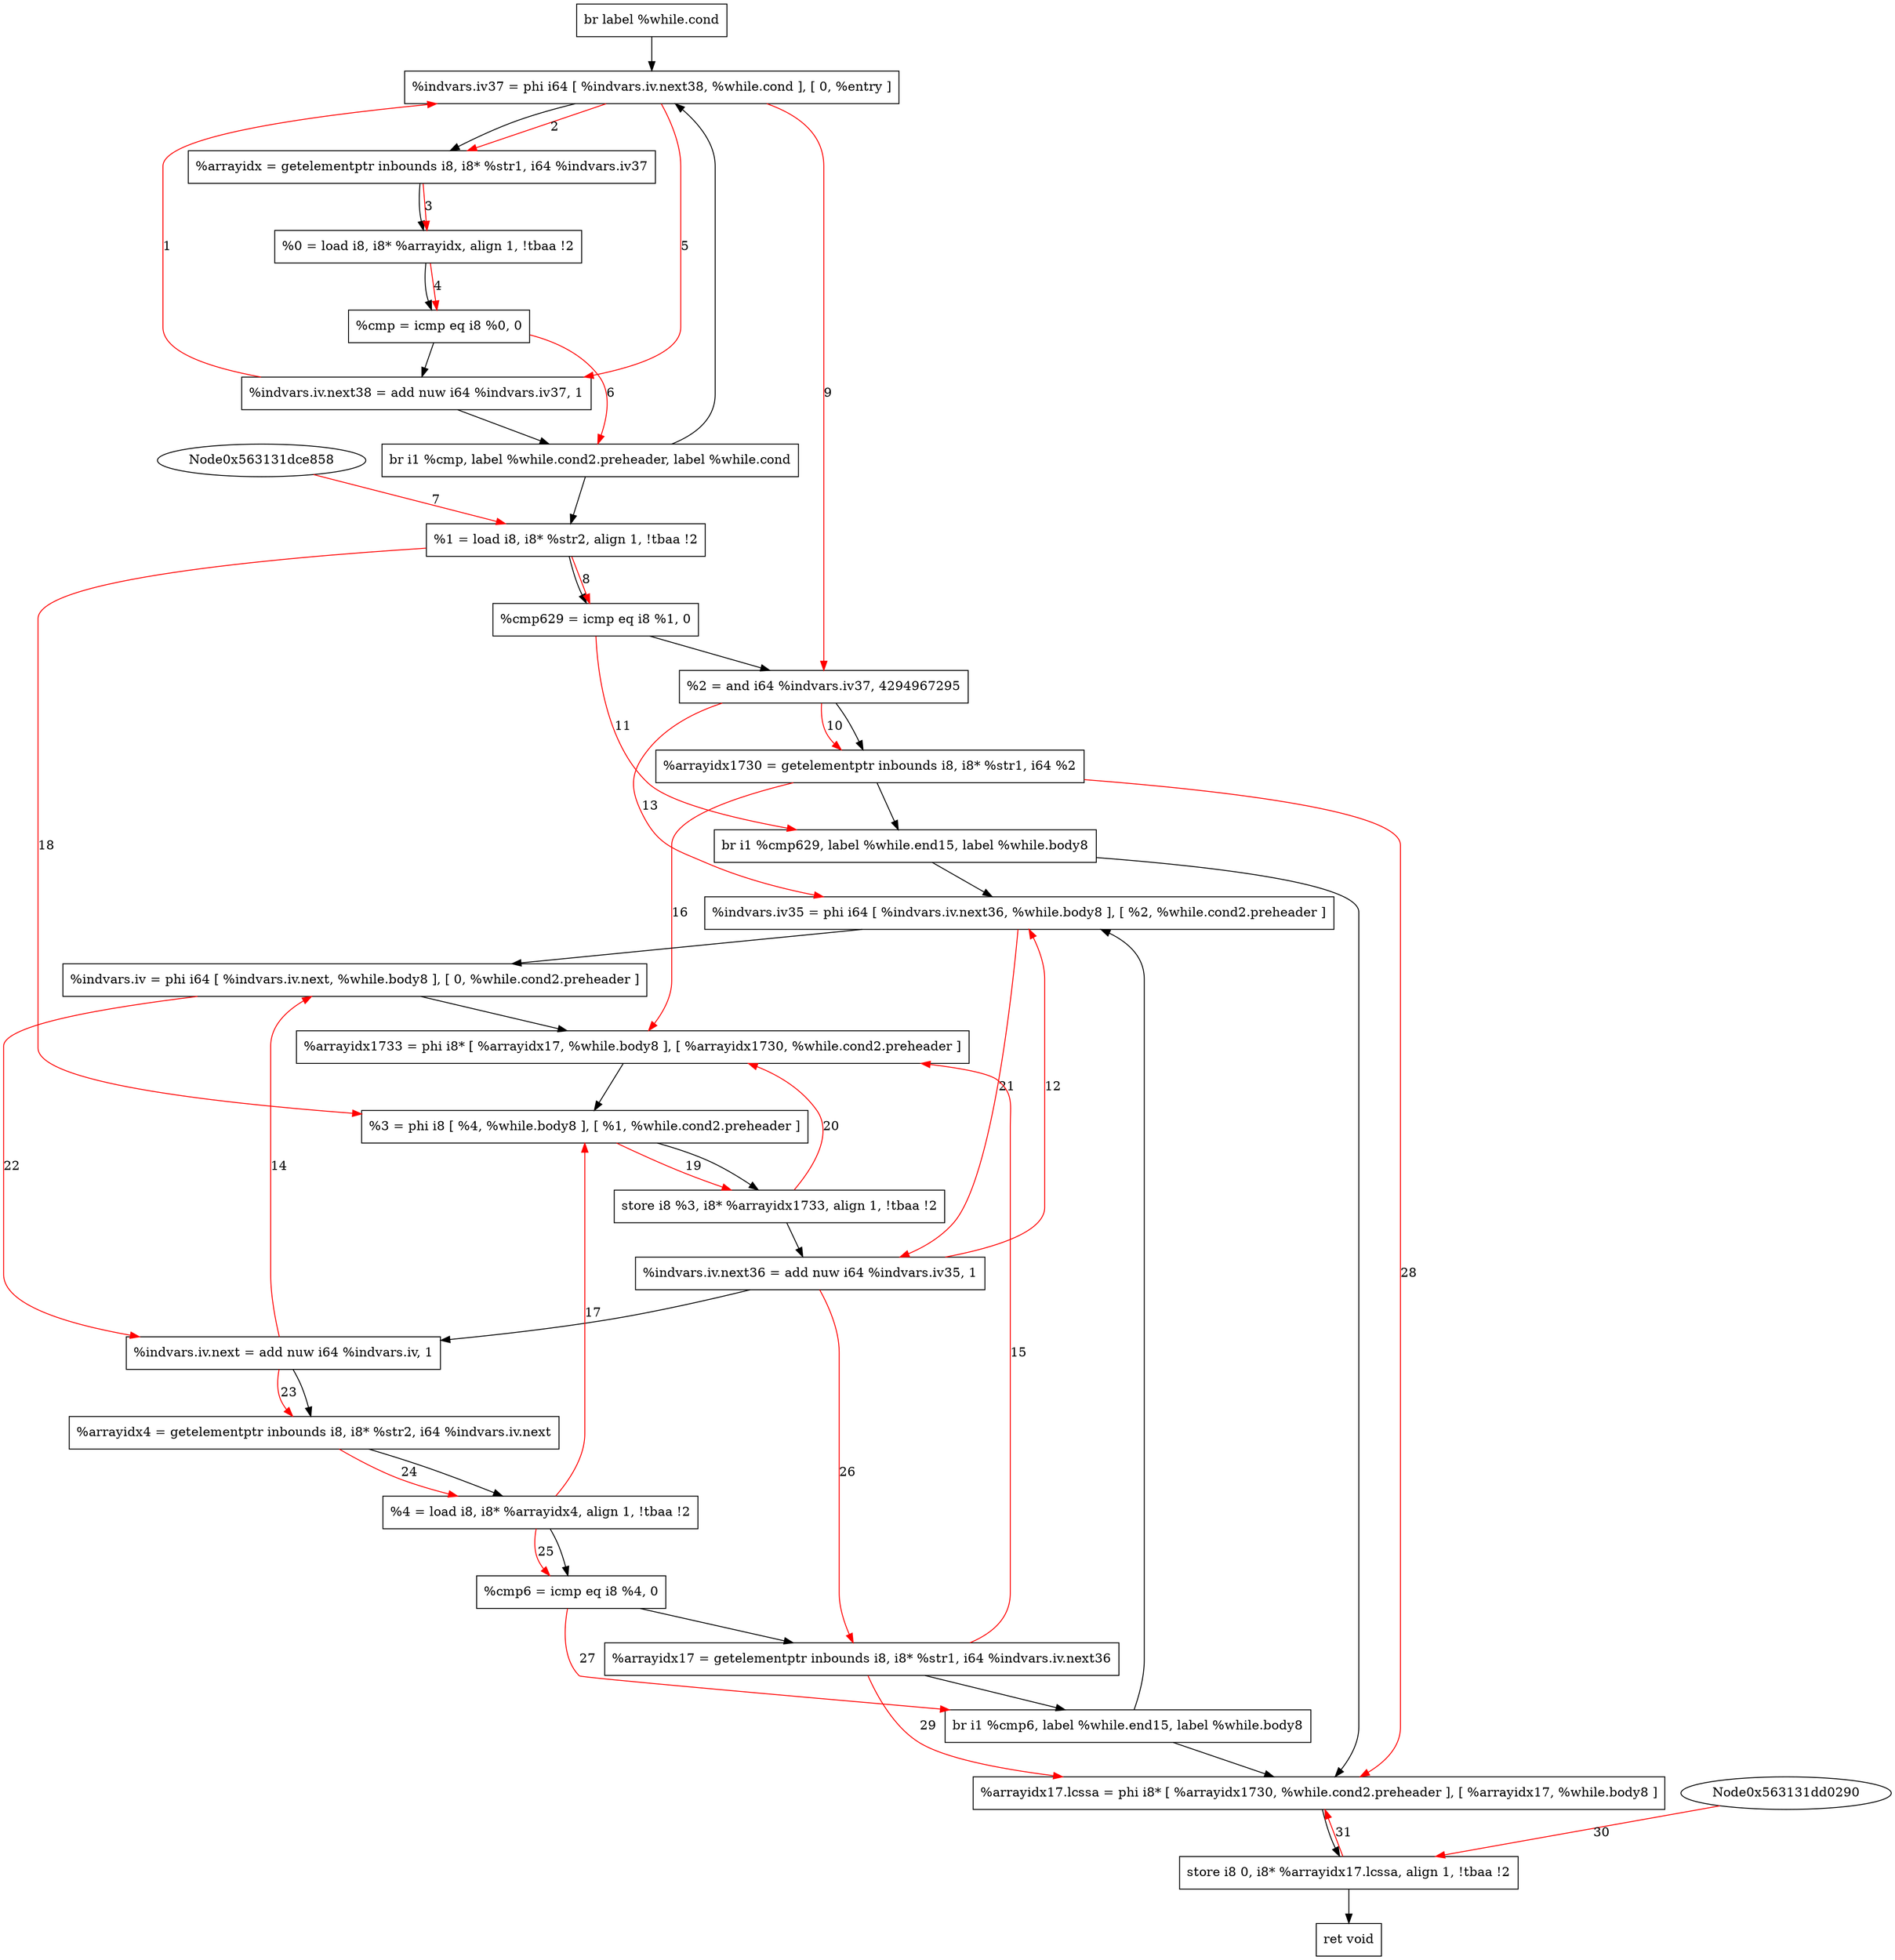 digraph "CDFG for'func' function" {
	Node0x563131dceaf8[shape=record, label="  br label %while.cond"]
	Node0x563131dcf1e8[shape=record, label="  %indvars.iv37 = phi i64 [ %indvars.iv.next38, %while.cond ], [ 0, %entry ]"]
	Node0x563131dcf2e0[shape=record, label="  %arrayidx = getelementptr inbounds i8, i8* %str1, i64 %indvars.iv37"]
	Node0x563131dcf378[shape=record, label="  %0 = load i8, i8* %arrayidx, align 1, !tbaa !2"]
	Node0x563131dd02f0[shape=record, label="  %cmp = icmp eq i8 %0, 0"]
	Node0x563131dd03e0[shape=record, label="  %indvars.iv.next38 = add nuw i64 %indvars.iv37, 1"]
	Node0x563131d57db8[shape=record, label="  br i1 %cmp, label %while.cond2.preheader, label %while.cond"]
	Node0x563131dcea18[shape=record, label="  %1 = load i8, i8* %str2, align 1, !tbaa !2"]
	Node0x563131dd0ae0[shape=record, label="  %cmp629 = icmp eq i8 %1, 0"]
	Node0x563131dd0b50[shape=record, label="  %2 = and i64 %indvars.iv37, 4294967295"]
	Node0x563131dd0bf0[shape=record, label="  %arrayidx1730 = getelementptr inbounds i8, i8* %str1, i64 %2"]
	Node0x563131d63228[shape=record, label="  br i1 %cmp629, label %while.end15, label %while.body8"]
	Node0x563131dd1068[shape=record, label="  %indvars.iv35 = phi i64 [ %indvars.iv.next36, %while.body8 ], [ %2, %while.cond2.preheader ]"]
	Node0x563131dd11f8[shape=record, label="  %indvars.iv = phi i64 [ %indvars.iv.next, %while.body8 ], [ 0, %while.cond2.preheader ]"]
	Node0x563131dd1388[shape=record, label="  %arrayidx1733 = phi i8* [ %arrayidx17, %while.body8 ], [ %arrayidx1730, %while.cond2.preheader ]"]
	Node0x563131dd14c8[shape=record, label="  %3 = phi i8 [ %4, %while.body8 ], [ %1, %while.cond2.preheader ]"]
	Node0x563131dd1590[shape=record, label="  store i8 %3, i8* %arrayidx1733, align 1, !tbaa !2"]
	Node0x563131dd1610[shape=record, label="  %indvars.iv.next36 = add nuw i64 %indvars.iv35, 1"]
	Node0x563131dd1680[shape=record, label="  %indvars.iv.next = add nuw i64 %indvars.iv, 1"]
	Node0x563131dd16f0[shape=record, label="  %arrayidx4 = getelementptr inbounds i8, i8* %str2, i64 %indvars.iv.next"]
	Node0x563131dd1148[shape=record, label="  %4 = load i8, i8* %arrayidx4, align 1, !tbaa !2"]
	Node0x563131dd17c0[shape=record, label="  %cmp6 = icmp eq i8 %4, 0"]
	Node0x563131dd1830[shape=record, label="  %arrayidx17 = getelementptr inbounds i8, i8* %str1, i64 %indvars.iv.next36"]
	Node0x563131d63348[shape=record, label="  br i1 %cmp6, label %while.end15, label %while.body8"]
	Node0x563131dd1888[shape=record, label="  %arrayidx17.lcssa = phi i8* [ %arrayidx1730, %while.cond2.preheader ], [ %arrayidx17, %while.body8 ]"]
	Node0x563131dd1950[shape=record, label="  store i8 0, i8* %arrayidx17.lcssa, align 1, !tbaa !2"]
	Node0x563131dd1420[shape=record, label="  ret void"]
	Node0x563131dceaf8 -> Node0x563131dcf1e8
	Node0x563131dcf1e8 -> Node0x563131dcf2e0
	Node0x563131dcf2e0 -> Node0x563131dcf378
	Node0x563131dcf378 -> Node0x563131dd02f0
	Node0x563131dd02f0 -> Node0x563131dd03e0
	Node0x563131dd03e0 -> Node0x563131d57db8
	Node0x563131d57db8 -> Node0x563131dcea18
	Node0x563131d57db8 -> Node0x563131dcf1e8
	Node0x563131dcea18 -> Node0x563131dd0ae0
	Node0x563131dd0ae0 -> Node0x563131dd0b50
	Node0x563131dd0b50 -> Node0x563131dd0bf0
	Node0x563131dd0bf0 -> Node0x563131d63228
	Node0x563131d63228 -> Node0x563131dd1888
	Node0x563131d63228 -> Node0x563131dd1068
	Node0x563131dd1068 -> Node0x563131dd11f8
	Node0x563131dd11f8 -> Node0x563131dd1388
	Node0x563131dd1388 -> Node0x563131dd14c8
	Node0x563131dd14c8 -> Node0x563131dd1590
	Node0x563131dd1590 -> Node0x563131dd1610
	Node0x563131dd1610 -> Node0x563131dd1680
	Node0x563131dd1680 -> Node0x563131dd16f0
	Node0x563131dd16f0 -> Node0x563131dd1148
	Node0x563131dd1148 -> Node0x563131dd17c0
	Node0x563131dd17c0 -> Node0x563131dd1830
	Node0x563131dd1830 -> Node0x563131d63348
	Node0x563131d63348 -> Node0x563131dd1888
	Node0x563131d63348 -> Node0x563131dd1068
	Node0x563131dd1888 -> Node0x563131dd1950
	Node0x563131dd1950 -> Node0x563131dd1420
edge [color=red]
	Node0x563131dd03e0 -> Node0x563131dcf1e8[label="1"]
	Node0x563131dcf1e8 -> Node0x563131dcf2e0[label="2"]
	Node0x563131dcf2e0 -> Node0x563131dcf378[label="3"]
	Node0x563131dcf378 -> Node0x563131dd02f0[label="4"]
	Node0x563131dcf1e8 -> Node0x563131dd03e0[label="5"]
	Node0x563131dd02f0 -> Node0x563131d57db8[label="6"]
	Node0x563131dce858 -> Node0x563131dcea18[label="7"]
	Node0x563131dcea18 -> Node0x563131dd0ae0[label="8"]
	Node0x563131dcf1e8 -> Node0x563131dd0b50[label="9"]
	Node0x563131dd0b50 -> Node0x563131dd0bf0[label="10"]
	Node0x563131dd0ae0 -> Node0x563131d63228[label="11"]
	Node0x563131dd1610 -> Node0x563131dd1068[label="12"]
	Node0x563131dd0b50 -> Node0x563131dd1068[label="13"]
	Node0x563131dd1680 -> Node0x563131dd11f8[label="14"]
	Node0x563131dd1830 -> Node0x563131dd1388[label="15"]
	Node0x563131dd0bf0 -> Node0x563131dd1388[label="16"]
	Node0x563131dd1148 -> Node0x563131dd14c8[label="17"]
	Node0x563131dcea18 -> Node0x563131dd14c8[label="18"]
	Node0x563131dd14c8 -> Node0x563131dd1590[label="19"]
	Node0x563131dd1590 -> Node0x563131dd1388[label="20"]
	Node0x563131dd1068 -> Node0x563131dd1610[label="21"]
	Node0x563131dd11f8 -> Node0x563131dd1680[label="22"]
	Node0x563131dd1680 -> Node0x563131dd16f0[label="23"]
	Node0x563131dd16f0 -> Node0x563131dd1148[label="24"]
	Node0x563131dd1148 -> Node0x563131dd17c0[label="25"]
	Node0x563131dd1610 -> Node0x563131dd1830[label="26"]
	Node0x563131dd17c0 -> Node0x563131d63348[label="27"]
	Node0x563131dd0bf0 -> Node0x563131dd1888[label="28"]
	Node0x563131dd1830 -> Node0x563131dd1888[label="29"]
	Node0x563131dd0290 -> Node0x563131dd1950[label="30"]
	Node0x563131dd1950 -> Node0x563131dd1888[label="31"]
}
